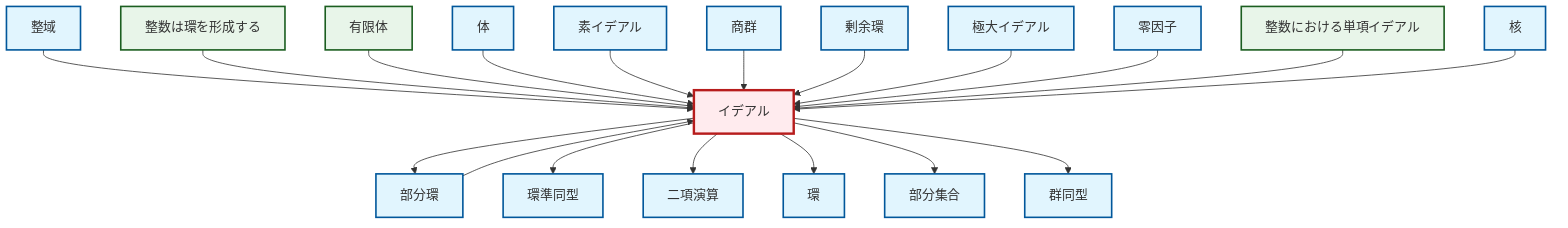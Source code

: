 graph TD
    classDef definition fill:#e1f5fe,stroke:#01579b,stroke-width:2px
    classDef theorem fill:#f3e5f5,stroke:#4a148c,stroke-width:2px
    classDef axiom fill:#fff3e0,stroke:#e65100,stroke-width:2px
    classDef example fill:#e8f5e9,stroke:#1b5e20,stroke-width:2px
    classDef current fill:#ffebee,stroke:#b71c1c,stroke-width:3px
    def-field["体"]:::definition
    def-ideal["イデアル"]:::definition
    def-subring["部分環"]:::definition
    def-ring["環"]:::definition
    def-prime-ideal["素イデアル"]:::definition
    def-isomorphism["群同型"]:::definition
    def-quotient-group["商群"]:::definition
    def-integral-domain["整域"]:::definition
    ex-integers-ring["整数は環を形成する"]:::example
    def-binary-operation["二項演算"]:::definition
    def-zero-divisor["零因子"]:::definition
    def-quotient-ring["剰余環"]:::definition
    def-kernel["核"]:::definition
    def-subset["部分集合"]:::definition
    ex-principal-ideal["整数における単項イデアル"]:::example
    def-maximal-ideal["極大イデアル"]:::definition
    def-ring-homomorphism["環準同型"]:::definition
    ex-finite-field["有限体"]:::example
    def-integral-domain --> def-ideal
    def-ideal --> def-subring
    ex-integers-ring --> def-ideal
    ex-finite-field --> def-ideal
    def-field --> def-ideal
    def-ideal --> def-ring-homomorphism
    def-prime-ideal --> def-ideal
    def-quotient-group --> def-ideal
    def-ideal --> def-binary-operation
    def-ideal --> def-ring
    def-ideal --> def-subset
    def-quotient-ring --> def-ideal
    def-ideal --> def-isomorphism
    def-maximal-ideal --> def-ideal
    def-subring --> def-ideal
    def-zero-divisor --> def-ideal
    ex-principal-ideal --> def-ideal
    def-kernel --> def-ideal
    class def-ideal current